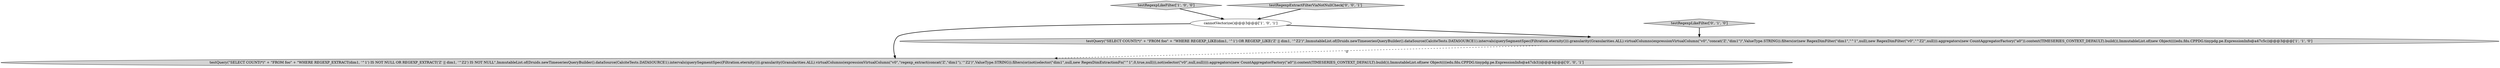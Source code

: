 digraph {
1 [style = filled, label = "testRegexpLikeFilter['1', '0', '0']", fillcolor = lightgray, shape = diamond image = "AAA0AAABBB1BBB"];
2 [style = filled, label = "cannotVectorize()@@@3@@@['1', '0', '1']", fillcolor = white, shape = ellipse image = "AAA0AAABBB1BBB"];
4 [style = filled, label = "testRegexpExtractFilterViaNotNullCheck['0', '0', '1']", fillcolor = lightgray, shape = diamond image = "AAA0AAABBB3BBB"];
3 [style = filled, label = "testRegexpLikeFilter['0', '1', '0']", fillcolor = lightgray, shape = diamond image = "AAA0AAABBB2BBB"];
0 [style = filled, label = "testQuery(\"SELECT COUNT(*)\" + \"FROM foo\" + \"WHERE REGEXP_LIKE(dim1, '^1') OR REGEXP_LIKE('Z' || dim1, '^Z2')\",ImmutableList.of(Druids.newTimeseriesQueryBuilder().dataSource(CalciteTests.DATASOURCE1).intervals(querySegmentSpec(Filtration.eternity())).granularity(Granularities.ALL).virtualColumns(expressionVirtualColumn(\"v0\",\"concat('Z',\"dim1\")\",ValueType.STRING)).filters(or(new RegexDimFilter(\"dim1\",\"^1\",null),new RegexDimFilter(\"v0\",\"^Z2\",null))).aggregators(new CountAggregatorFactory(\"a0\")).context(TIMESERIES_CONTEXT_DEFAULT).build()),ImmutableList.of(new Object((((edu.fdu.CPPDG.tinypdg.pe.ExpressionInfo@a47c5c))@@@3@@@['1', '1', '0']", fillcolor = lightgray, shape = ellipse image = "AAA0AAABBB1BBB"];
5 [style = filled, label = "testQuery(\"SELECT COUNT(*)\" + \"FROM foo\" + \"WHERE REGEXP_EXTRACT(dim1, '^1') IS NOT NULL OR REGEXP_EXTRACT('Z' || dim1, '^Z2') IS NOT NULL\",ImmutableList.of(Druids.newTimeseriesQueryBuilder().dataSource(CalciteTests.DATASOURCE1).intervals(querySegmentSpec(Filtration.eternity())).granularity(Granularities.ALL).virtualColumns(expressionVirtualColumn(\"v0\",\"regexp_extract(concat('Z',\"dim1\"),'^Z2')\",ValueType.STRING)).filters(or(not(selector(\"dim1\",null,new RegexDimExtractionFn(\"^1\",0,true,null))),not(selector(\"v0\",null,null)))).aggregators(new CountAggregatorFactory(\"a0\")).context(TIMESERIES_CONTEXT_DEFAULT).build()),ImmutableList.of(new Object((((edu.fdu.CPPDG.tinypdg.pe.ExpressionInfo@a47cb3))@@@4@@@['0', '0', '1']", fillcolor = lightgray, shape = ellipse image = "AAA0AAABBB3BBB"];
2->0 [style = bold, label=""];
3->0 [style = bold, label=""];
1->2 [style = bold, label=""];
0->5 [style = dashed, label="0"];
4->2 [style = bold, label=""];
2->5 [style = bold, label=""];
}
